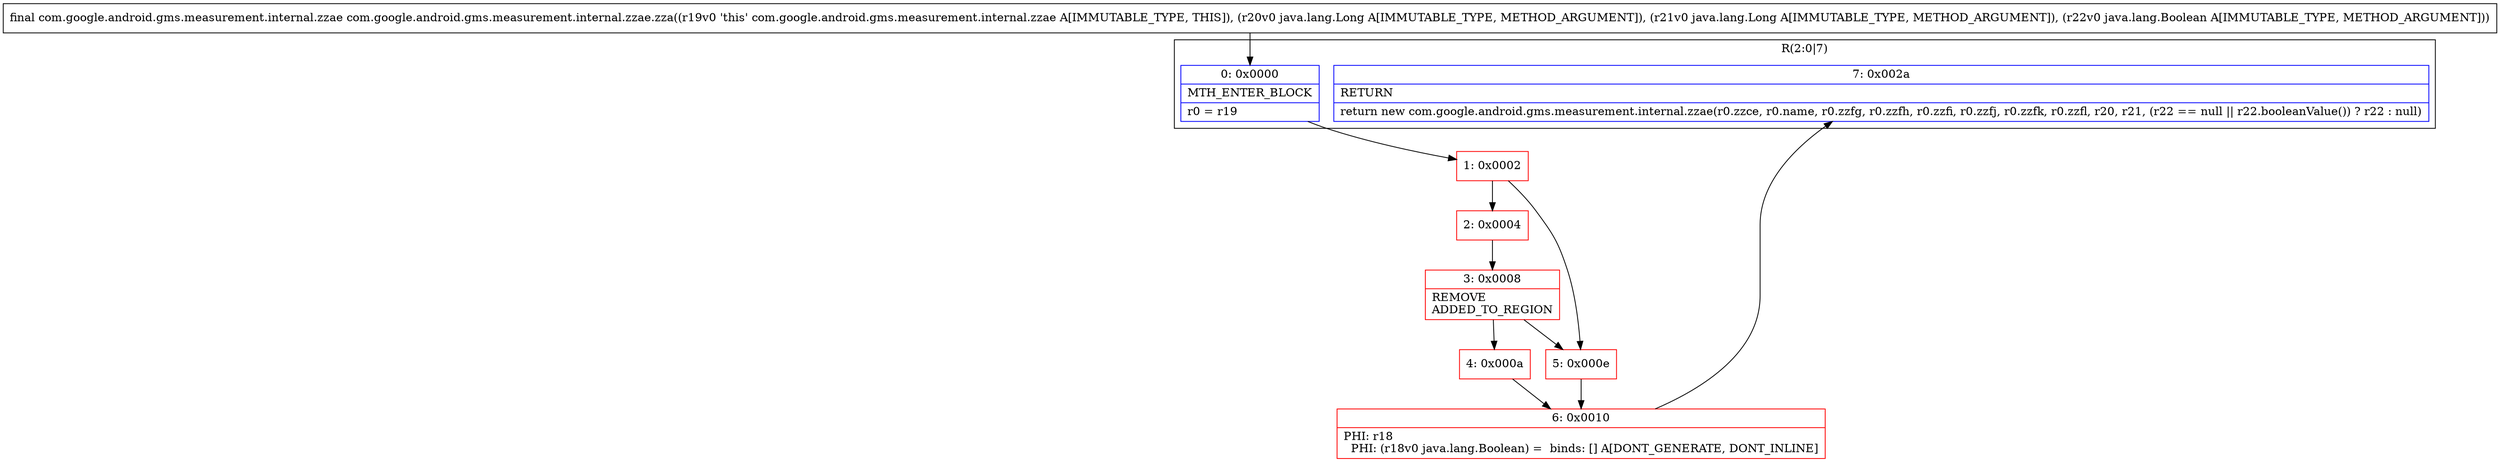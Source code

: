 digraph "CFG forcom.google.android.gms.measurement.internal.zzae.zza(Ljava\/lang\/Long;Ljava\/lang\/Long;Ljava\/lang\/Boolean;)Lcom\/google\/android\/gms\/measurement\/internal\/zzae;" {
subgraph cluster_Region_846519546 {
label = "R(2:0|7)";
node [shape=record,color=blue];
Node_0 [shape=record,label="{0\:\ 0x0000|MTH_ENTER_BLOCK\l|r0 = r19\l}"];
Node_7 [shape=record,label="{7\:\ 0x002a|RETURN\l|return new com.google.android.gms.measurement.internal.zzae(r0.zzce, r0.name, r0.zzfg, r0.zzfh, r0.zzfi, r0.zzfj, r0.zzfk, r0.zzfl, r20, r21, (r22 == null \|\| r22.booleanValue()) ? r22 : null)\l}"];
}
Node_1 [shape=record,color=red,label="{1\:\ 0x0002}"];
Node_2 [shape=record,color=red,label="{2\:\ 0x0004}"];
Node_3 [shape=record,color=red,label="{3\:\ 0x0008|REMOVE\lADDED_TO_REGION\l}"];
Node_4 [shape=record,color=red,label="{4\:\ 0x000a}"];
Node_5 [shape=record,color=red,label="{5\:\ 0x000e}"];
Node_6 [shape=record,color=red,label="{6\:\ 0x0010|PHI: r18 \l  PHI: (r18v0 java.lang.Boolean) =  binds: [] A[DONT_GENERATE, DONT_INLINE]\l}"];
MethodNode[shape=record,label="{final com.google.android.gms.measurement.internal.zzae com.google.android.gms.measurement.internal.zzae.zza((r19v0 'this' com.google.android.gms.measurement.internal.zzae A[IMMUTABLE_TYPE, THIS]), (r20v0 java.lang.Long A[IMMUTABLE_TYPE, METHOD_ARGUMENT]), (r21v0 java.lang.Long A[IMMUTABLE_TYPE, METHOD_ARGUMENT]), (r22v0 java.lang.Boolean A[IMMUTABLE_TYPE, METHOD_ARGUMENT])) }"];
MethodNode -> Node_0;
Node_0 -> Node_1;
Node_1 -> Node_2;
Node_1 -> Node_5;
Node_2 -> Node_3;
Node_3 -> Node_4;
Node_3 -> Node_5;
Node_4 -> Node_6;
Node_5 -> Node_6;
Node_6 -> Node_7;
}

